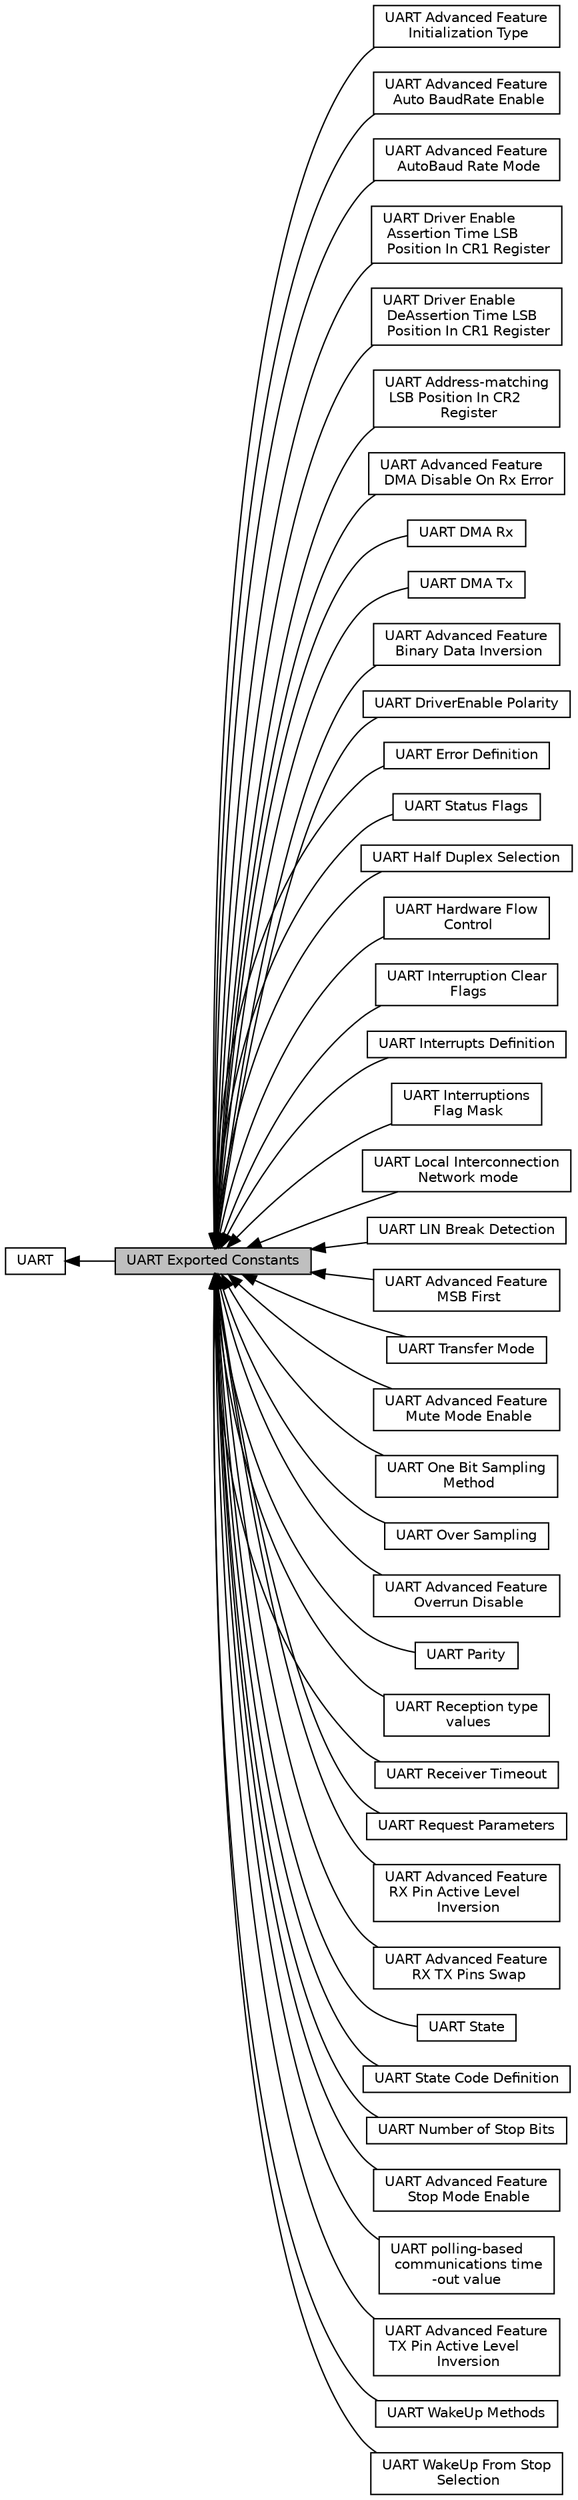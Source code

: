 digraph "UART Exported Constants"
{
  edge [fontname="Helvetica",fontsize="10",labelfontname="Helvetica",labelfontsize="10"];
  node [fontname="Helvetica",fontsize="10",shape=box];
  rankdir=LR;
  Node2 [label="UART",height=0.2,width=0.4,color="black", fillcolor="white", style="filled",URL="$group___u_a_r_t.html",tooltip="HAL UART module driver."];
  Node21 [label="UART Advanced Feature\l Initialization Type",height=0.2,width=0.4,color="black", fillcolor="white", style="filled",URL="$group___u_a_r_t___advanced___features___initialization___type.html",tooltip=" "];
  Node27 [label="UART Advanced Feature\l Auto BaudRate Enable",height=0.2,width=0.4,color="black", fillcolor="white", style="filled",URL="$group___u_a_r_t___auto_baud_rate___enable.html",tooltip=" "];
  Node12 [label="UART Advanced Feature\l AutoBaud Rate Mode",height=0.2,width=0.4,color="black", fillcolor="white", style="filled",URL="$group___u_a_r_t___auto_baud___rate___mode.html",tooltip=" "];
  Node35 [label="UART Driver Enable\l Assertion Time LSB\l Position In CR1 Register",height=0.2,width=0.4,color="black", fillcolor="white", style="filled",URL="$group___u_a_r_t___c_r1___d_e_a_t___a_d_d_r_e_s_s___l_s_b___p_o_s.html",tooltip=" "];
  Node36 [label="UART Driver Enable\l DeAssertion Time LSB\l Position In CR1 Register",height=0.2,width=0.4,color="black", fillcolor="white", style="filled",URL="$group___u_a_r_t___c_r1___d_e_d_t___a_d_d_r_e_s_s___l_s_b___p_o_s.html",tooltip=" "];
  Node32 [label="UART Address-matching\l LSB Position In CR2\l Register",height=0.2,width=0.4,color="black", fillcolor="white", style="filled",URL="$group___u_a_r_t___c_r2___a_d_d_r_e_s_s___l_s_b___p_o_s.html",tooltip=" "];
  Node28 [label="UART Advanced Feature\l DMA Disable On Rx Error",height=0.2,width=0.4,color="black", fillcolor="white", style="filled",URL="$group___u_a_r_t___d_m_a___disable__on___rx___error.html",tooltip=" "];
  Node17 [label="UART DMA Rx",height=0.2,width=0.4,color="black", fillcolor="white", style="filled",URL="$group___u_a_r_t___d_m_a___rx.html",tooltip=" "];
  Node16 [label="UART DMA Tx",height=0.2,width=0.4,color="black", fillcolor="white", style="filled",URL="$group___u_a_r_t___d_m_a___tx.html",tooltip=" "];
  Node24 [label="UART Advanced Feature\l Binary Data Inversion",height=0.2,width=0.4,color="black", fillcolor="white", style="filled",URL="$group___u_a_r_t___data___inv.html",tooltip=" "];
  Node34 [label="UART DriverEnable Polarity",height=0.2,width=0.4,color="black", fillcolor="white", style="filled",URL="$group___u_a_r_t___driver_enable___polarity.html",tooltip=" "];
  Node4 [label="UART Error Definition",height=0.2,width=0.4,color="black", fillcolor="white", style="filled",URL="$group___u_a_r_t___error___definition.html",tooltip=" "];
  Node1 [label="UART Exported Constants",height=0.2,width=0.4,color="black", fillcolor="grey75", style="filled", fontcolor="black",tooltip=" "];
  Node39 [label="UART Status Flags",height=0.2,width=0.4,color="black", fillcolor="white", style="filled",URL="$group___u_a_r_t___flags.html",tooltip=" "];
  Node18 [label="UART Half Duplex Selection",height=0.2,width=0.4,color="black", fillcolor="white", style="filled",URL="$group___u_a_r_t___half___duplex___selection.html",tooltip=" "];
  Node7 [label="UART Hardware Flow\l Control",height=0.2,width=0.4,color="black", fillcolor="white", style="filled",URL="$group___u_a_r_t___hardware___flow___control.html",tooltip=" "];
  Node41 [label="UART Interruption Clear\l Flags",height=0.2,width=0.4,color="black", fillcolor="white", style="filled",URL="$group___u_a_r_t___i_t___c_l_e_a_r___flags.html",tooltip=" "];
  Node40 [label="UART Interrupts Definition",height=0.2,width=0.4,color="black", fillcolor="white", style="filled",URL="$group___u_a_r_t___interrupt__definition.html",tooltip=" "];
  Node37 [label="UART Interruptions\l Flag Mask",height=0.2,width=0.4,color="black", fillcolor="white", style="filled",URL="$group___u_a_r_t___interruption___mask.html",tooltip=" "];
  Node14 [label="UART Local Interconnection\l Network mode",height=0.2,width=0.4,color="black", fillcolor="white", style="filled",URL="$group___u_a_r_t___l_i_n.html",tooltip=" "];
  Node15 [label="UART LIN Break Detection",height=0.2,width=0.4,color="black", fillcolor="white", style="filled",URL="$group___u_a_r_t___l_i_n___break___detection.html",tooltip=" "];
  Node29 [label="UART Advanced Feature\l MSB First",height=0.2,width=0.4,color="black", fillcolor="white", style="filled",URL="$group___u_a_r_t___m_s_b___first.html",tooltip=" "];
  Node8 [label="UART Transfer Mode",height=0.2,width=0.4,color="black", fillcolor="white", style="filled",URL="$group___u_a_r_t___mode.html",tooltip=" "];
  Node31 [label="UART Advanced Feature\l Mute Mode Enable",height=0.2,width=0.4,color="black", fillcolor="white", style="filled",URL="$group___u_a_r_t___mute___mode.html",tooltip=" "];
  Node11 [label="UART One Bit Sampling\l Method",height=0.2,width=0.4,color="black", fillcolor="white", style="filled",URL="$group___u_a_r_t___one_bit___sampling.html",tooltip=" "];
  Node10 [label="UART Over Sampling",height=0.2,width=0.4,color="black", fillcolor="white", style="filled",URL="$group___u_a_r_t___over___sampling.html",tooltip=" "];
  Node26 [label="UART Advanced Feature\l Overrun Disable",height=0.2,width=0.4,color="black", fillcolor="white", style="filled",URL="$group___u_a_r_t___overrun___disable.html",tooltip=" "];
  Node6 [label="UART Parity",height=0.2,width=0.4,color="black", fillcolor="white", style="filled",URL="$group___u_a_r_t___parity.html",tooltip=" "];
  Node42 [label="UART Reception type\l values",height=0.2,width=0.4,color="black", fillcolor="white", style="filled",URL="$group___u_a_r_t___r_e_c_e_p_t_i_o_n___t_y_p_e___values.html",tooltip=" "];
  Node13 [label="UART Receiver Timeout",height=0.2,width=0.4,color="black", fillcolor="white", style="filled",URL="$group___u_a_r_t___receiver___timeout.html",tooltip=" "];
  Node20 [label="UART Request Parameters",height=0.2,width=0.4,color="black", fillcolor="white", style="filled",URL="$group___u_a_r_t___request___parameters.html",tooltip=" "];
  Node23 [label="UART Advanced Feature\l RX Pin Active Level\l Inversion",height=0.2,width=0.4,color="black", fillcolor="white", style="filled",URL="$group___u_a_r_t___rx___inv.html",tooltip=" "];
  Node25 [label="UART Advanced Feature\l RX TX Pins Swap",height=0.2,width=0.4,color="black", fillcolor="white", style="filled",URL="$group___u_a_r_t___rx___tx___swap.html",tooltip=" "];
  Node9 [label="UART State",height=0.2,width=0.4,color="black", fillcolor="white", style="filled",URL="$group___u_a_r_t___state.html",tooltip=" "];
  Node3 [label="UART State Code Definition",height=0.2,width=0.4,color="black", fillcolor="white", style="filled",URL="$group___u_a_r_t___state___definition.html",tooltip=" "];
  Node5 [label="UART Number of Stop Bits",height=0.2,width=0.4,color="black", fillcolor="white", style="filled",URL="$group___u_a_r_t___stop___bits.html",tooltip=" "];
  Node30 [label="UART Advanced Feature\l Stop Mode Enable",height=0.2,width=0.4,color="black", fillcolor="white", style="filled",URL="$group___u_a_r_t___stop___mode___enable.html",tooltip=" "];
  Node38 [label="UART polling-based\l communications time\l-out value",height=0.2,width=0.4,color="black", fillcolor="white", style="filled",URL="$group___u_a_r_t___time_out___value.html",tooltip=" "];
  Node22 [label="UART Advanced Feature\l TX Pin Active Level\l Inversion",height=0.2,width=0.4,color="black", fillcolor="white", style="filled",URL="$group___u_a_r_t___tx___inv.html",tooltip=" "];
  Node19 [label="UART WakeUp Methods",height=0.2,width=0.4,color="black", fillcolor="white", style="filled",URL="$group___u_a_r_t___wake_up___methods.html",tooltip=" "];
  Node33 [label="UART WakeUp From Stop\l Selection",height=0.2,width=0.4,color="black", fillcolor="white", style="filled",URL="$group___u_a_r_t___wake_up__from___stop___selection.html",tooltip=" "];
  Node2->Node1 [shape=plaintext, dir="back", style="solid"];
  Node1->Node3 [shape=plaintext, dir="back", style="solid"];
  Node1->Node4 [shape=plaintext, dir="back", style="solid"];
  Node1->Node5 [shape=plaintext, dir="back", style="solid"];
  Node1->Node6 [shape=plaintext, dir="back", style="solid"];
  Node1->Node7 [shape=plaintext, dir="back", style="solid"];
  Node1->Node8 [shape=plaintext, dir="back", style="solid"];
  Node1->Node9 [shape=plaintext, dir="back", style="solid"];
  Node1->Node10 [shape=plaintext, dir="back", style="solid"];
  Node1->Node11 [shape=plaintext, dir="back", style="solid"];
  Node1->Node12 [shape=plaintext, dir="back", style="solid"];
  Node1->Node13 [shape=plaintext, dir="back", style="solid"];
  Node1->Node14 [shape=plaintext, dir="back", style="solid"];
  Node1->Node15 [shape=plaintext, dir="back", style="solid"];
  Node1->Node16 [shape=plaintext, dir="back", style="solid"];
  Node1->Node17 [shape=plaintext, dir="back", style="solid"];
  Node1->Node18 [shape=plaintext, dir="back", style="solid"];
  Node1->Node19 [shape=plaintext, dir="back", style="solid"];
  Node1->Node20 [shape=plaintext, dir="back", style="solid"];
  Node1->Node21 [shape=plaintext, dir="back", style="solid"];
  Node1->Node22 [shape=plaintext, dir="back", style="solid"];
  Node1->Node23 [shape=plaintext, dir="back", style="solid"];
  Node1->Node24 [shape=plaintext, dir="back", style="solid"];
  Node1->Node25 [shape=plaintext, dir="back", style="solid"];
  Node1->Node26 [shape=plaintext, dir="back", style="solid"];
  Node1->Node27 [shape=plaintext, dir="back", style="solid"];
  Node1->Node28 [shape=plaintext, dir="back", style="solid"];
  Node1->Node29 [shape=plaintext, dir="back", style="solid"];
  Node1->Node30 [shape=plaintext, dir="back", style="solid"];
  Node1->Node31 [shape=plaintext, dir="back", style="solid"];
  Node1->Node32 [shape=plaintext, dir="back", style="solid"];
  Node1->Node33 [shape=plaintext, dir="back", style="solid"];
  Node1->Node34 [shape=plaintext, dir="back", style="solid"];
  Node1->Node35 [shape=plaintext, dir="back", style="solid"];
  Node1->Node36 [shape=plaintext, dir="back", style="solid"];
  Node1->Node37 [shape=plaintext, dir="back", style="solid"];
  Node1->Node38 [shape=plaintext, dir="back", style="solid"];
  Node1->Node39 [shape=plaintext, dir="back", style="solid"];
  Node1->Node40 [shape=plaintext, dir="back", style="solid"];
  Node1->Node41 [shape=plaintext, dir="back", style="solid"];
  Node1->Node42 [shape=plaintext, dir="back", style="solid"];
}
